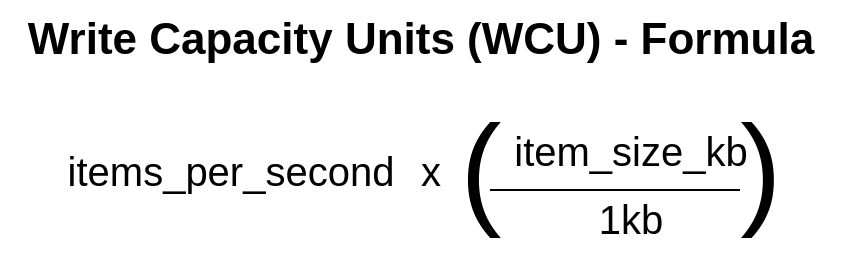<mxfile version="21.1.2" type="device">
  <diagram name="Page-1" id="TKbwjN6o_ijqUqL9hRBT">
    <mxGraphModel dx="1185" dy="488" grid="1" gridSize="10" guides="1" tooltips="1" connect="1" arrows="1" fold="1" page="1" pageScale="1" pageWidth="850" pageHeight="1100" math="0" shadow="0">
      <root>
        <mxCell id="0" />
        <mxCell id="1" parent="0" />
        <mxCell id="kMj5f04dgcrr9fPWQqDN-1" value="Write Capacity Units (WCU) - Formula" style="text;html=1;align=center;verticalAlign=middle;resizable=0;points=[];autosize=1;strokeColor=none;fillColor=none;fontSize=22;fontStyle=1" vertex="1" parent="1">
          <mxGeometry x="210" y="290" width="420" height="40" as="geometry" />
        </mxCell>
        <mxCell id="kMj5f04dgcrr9fPWQqDN-2" value="items_per_second" style="text;html=1;align=center;verticalAlign=middle;resizable=0;points=[];autosize=1;strokeColor=none;fillColor=none;fontSize=20;" vertex="1" parent="1">
          <mxGeometry x="230" y="355" width="190" height="40" as="geometry" />
        </mxCell>
        <mxCell id="kMj5f04dgcrr9fPWQqDN-9" value="x" style="text;html=1;align=center;verticalAlign=middle;resizable=0;points=[];autosize=1;strokeColor=none;fillColor=none;fontSize=20;" vertex="1" parent="1">
          <mxGeometry x="410" y="355" width="30" height="40" as="geometry" />
        </mxCell>
        <mxCell id="kMj5f04dgcrr9fPWQqDN-11" value="item_size_kb" style="text;html=1;align=center;verticalAlign=middle;resizable=0;points=[];autosize=1;strokeColor=none;fillColor=none;fontSize=20;" vertex="1" parent="1">
          <mxGeometry x="455" y="345" width="140" height="40" as="geometry" />
        </mxCell>
        <mxCell id="kMj5f04dgcrr9fPWQqDN-12" value="1kb" style="text;html=1;align=center;verticalAlign=middle;resizable=0;points=[];autosize=1;strokeColor=none;fillColor=none;fontSize=20;" vertex="1" parent="1">
          <mxGeometry x="495" y="379" width="60" height="40" as="geometry" />
        </mxCell>
        <mxCell id="kMj5f04dgcrr9fPWQqDN-13" value="" style="endArrow=none;html=1;rounded=0;" edge="1" parent="1">
          <mxGeometry width="50" height="50" relative="1" as="geometry">
            <mxPoint x="455" y="385" as="sourcePoint" />
            <mxPoint x="580" y="385" as="targetPoint" />
          </mxGeometry>
        </mxCell>
        <mxCell id="kMj5f04dgcrr9fPWQqDN-18" value="(" style="text;html=1;align=center;verticalAlign=middle;resizable=0;points=[];autosize=1;strokeColor=none;fillColor=none;fontSize=62;fontStyle=0" vertex="1" parent="1">
          <mxGeometry x="430" y="330" width="40" height="90" as="geometry" />
        </mxCell>
        <mxCell id="kMj5f04dgcrr9fPWQqDN-19" value=")" style="text;html=1;align=center;verticalAlign=middle;resizable=0;points=[];autosize=1;strokeColor=none;fillColor=none;fontSize=62;fontStyle=0" vertex="1" parent="1">
          <mxGeometry x="570" y="330" width="40" height="90" as="geometry" />
        </mxCell>
      </root>
    </mxGraphModel>
  </diagram>
</mxfile>
